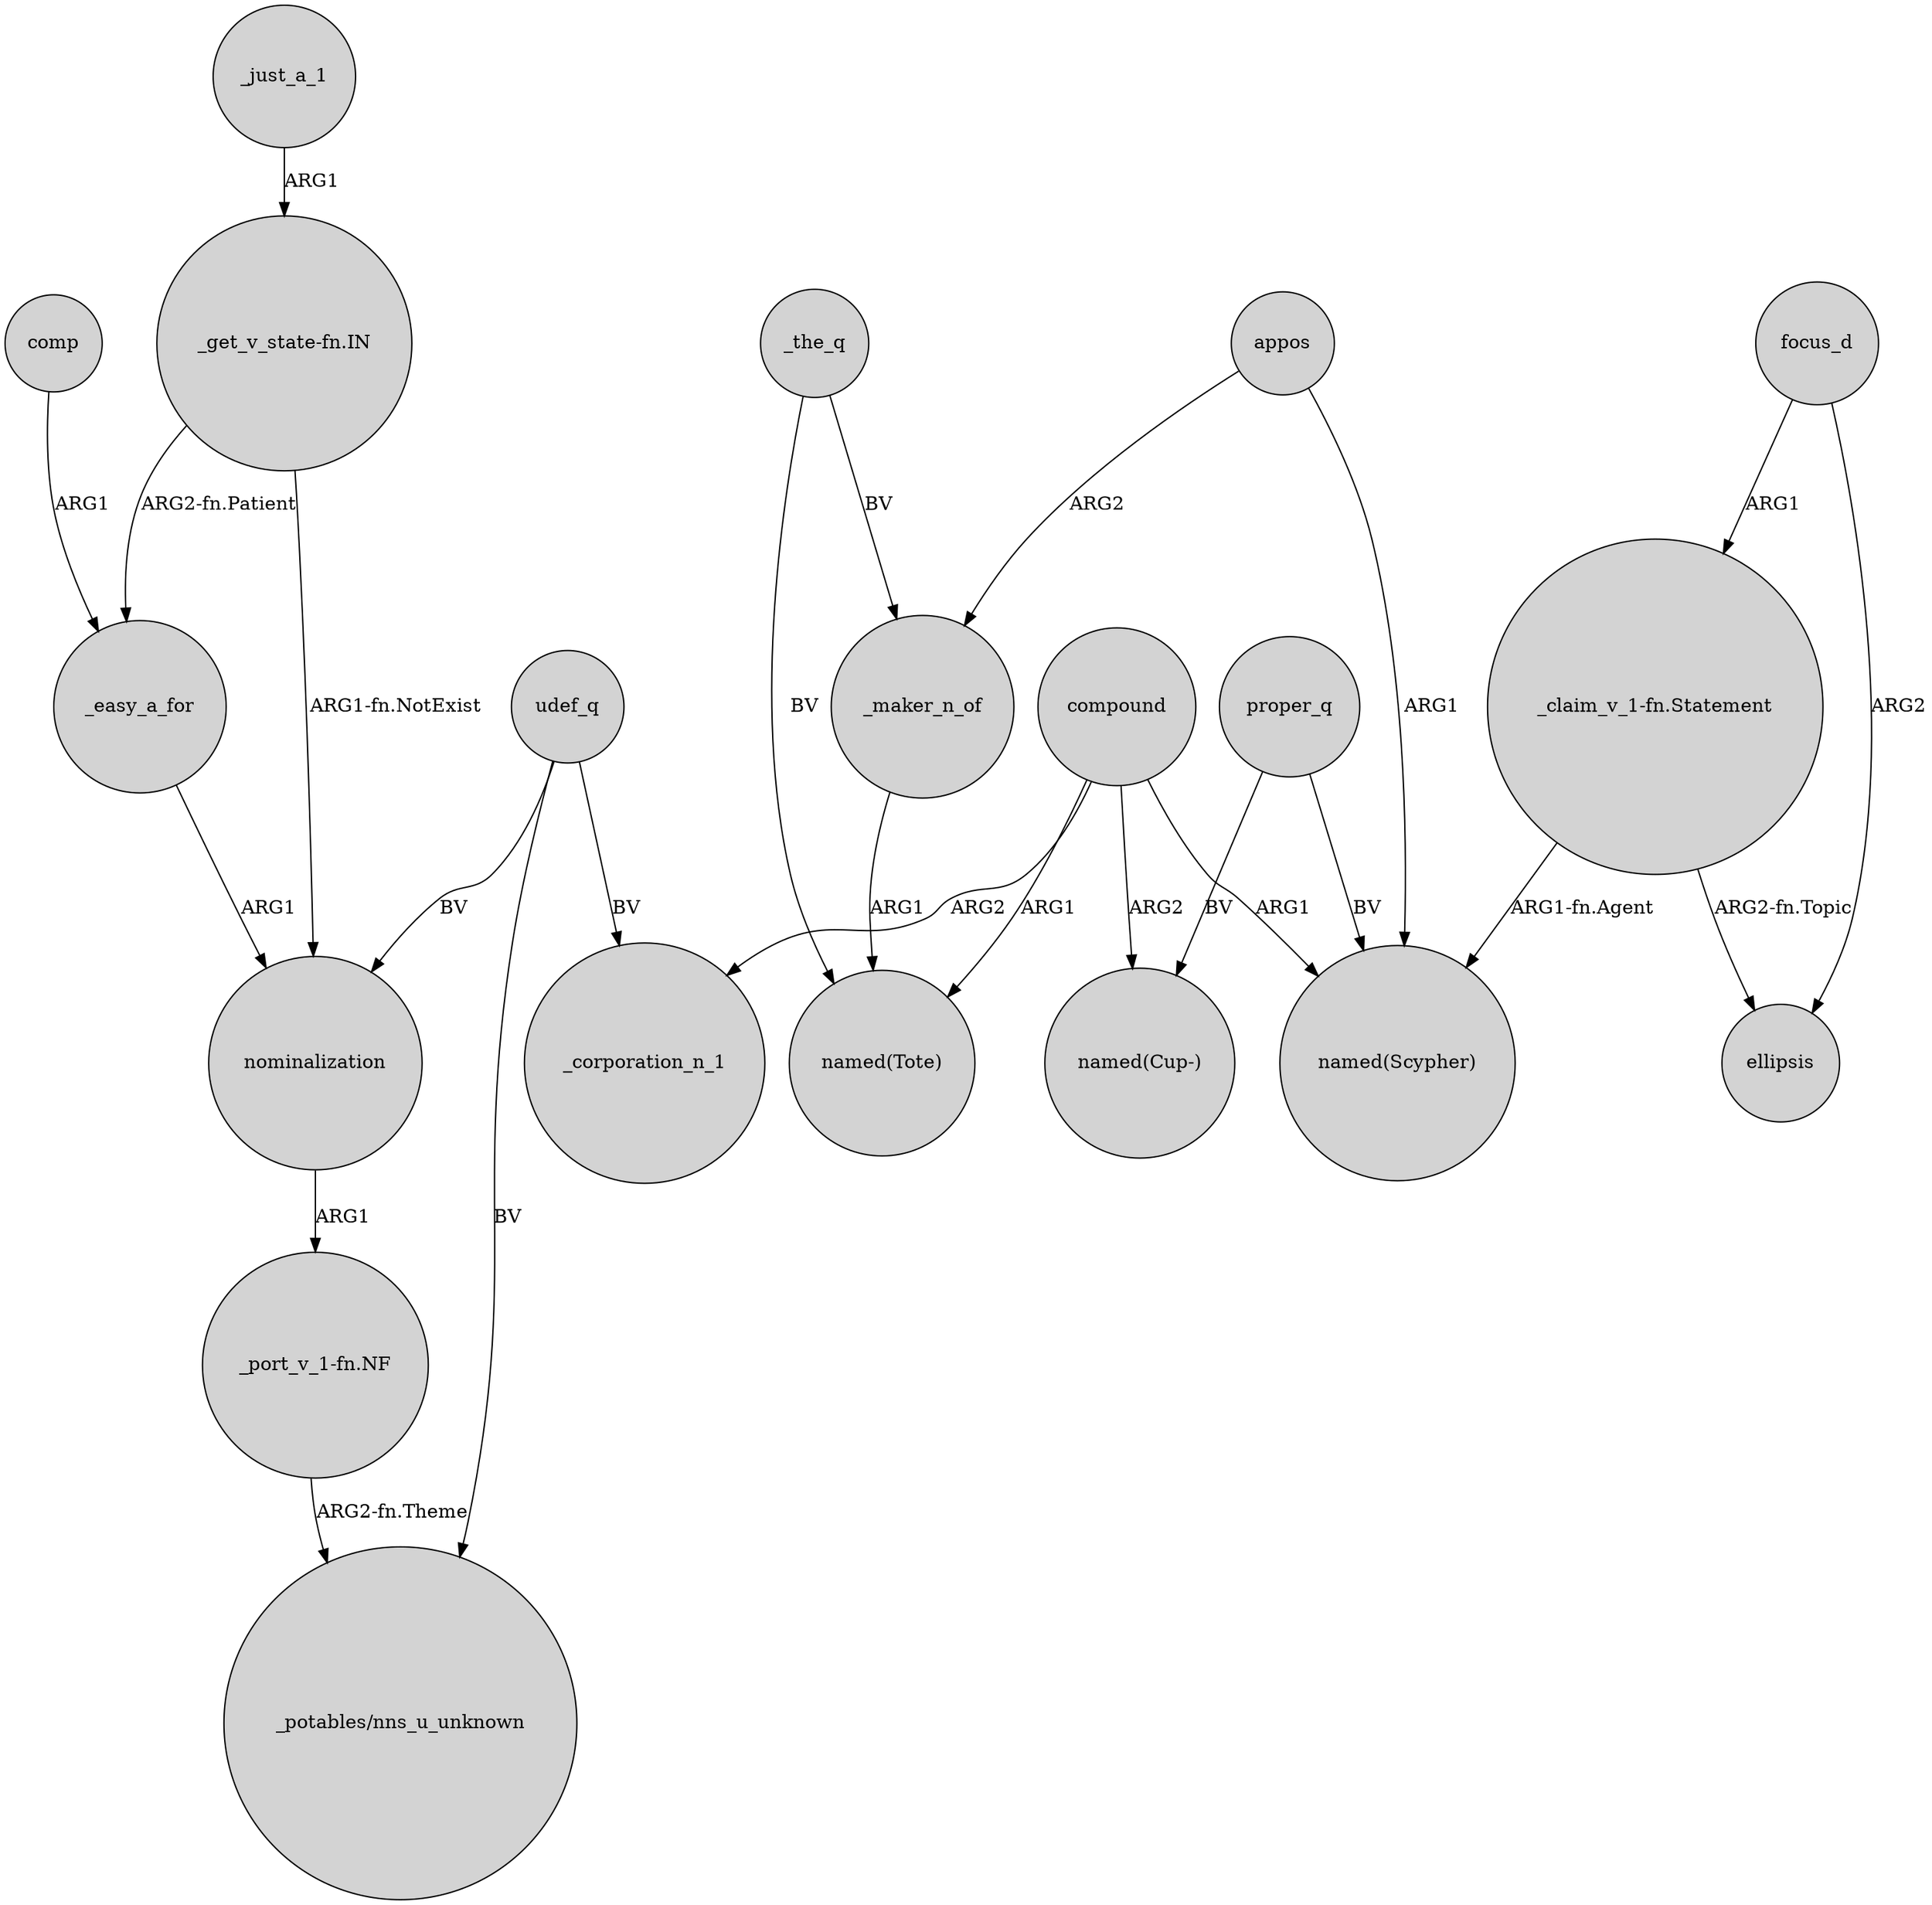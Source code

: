 digraph {
	node [shape=circle style=filled]
	_easy_a_for -> nominalization [label=ARG1]
	"_get_v_state-fn.IN" -> _easy_a_for [label="ARG2-fn.Patient"]
	"_get_v_state-fn.IN" -> nominalization [label="ARG1-fn.NotExist"]
	_just_a_1 -> "_get_v_state-fn.IN" [label=ARG1]
	compound -> _corporation_n_1 [label=ARG2]
	focus_d -> ellipsis [label=ARG2]
	udef_q -> "_potables/nns_u_unknown" [label=BV]
	_the_q -> _maker_n_of [label=BV]
	"_port_v_1-fn.NF" -> "_potables/nns_u_unknown" [label="ARG2-fn.Theme"]
	"_claim_v_1-fn.Statement" -> ellipsis [label="ARG2-fn.Topic"]
	appos -> _maker_n_of [label=ARG2]
	_the_q -> "named(Tote)" [label=BV]
	proper_q -> "named(Scypher)" [label=BV]
	compound -> "named(Cup-)" [label=ARG2]
	udef_q -> _corporation_n_1 [label=BV]
	compound -> "named(Scypher)" [label=ARG1]
	comp -> _easy_a_for [label=ARG1]
	nominalization -> "_port_v_1-fn.NF" [label=ARG1]
	"_claim_v_1-fn.Statement" -> "named(Scypher)" [label="ARG1-fn.Agent"]
	compound -> "named(Tote)" [label=ARG1]
	proper_q -> "named(Cup-)" [label=BV]
	udef_q -> nominalization [label=BV]
	_maker_n_of -> "named(Tote)" [label=ARG1]
	appos -> "named(Scypher)" [label=ARG1]
	focus_d -> "_claim_v_1-fn.Statement" [label=ARG1]
}
